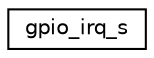 digraph "Graphical Class Hierarchy"
{
 // LATEX_PDF_SIZE
  edge [fontname="Helvetica",fontsize="10",labelfontname="Helvetica",labelfontsize="10"];
  node [fontname="Helvetica",fontsize="10",shape=record];
  rankdir="LR";
  Node0 [label="gpio_irq_s",height=0.2,width=0.4,color="black", fillcolor="white", style="filled",URL="$structgpio__irq__s.html",tooltip=" "];
}
